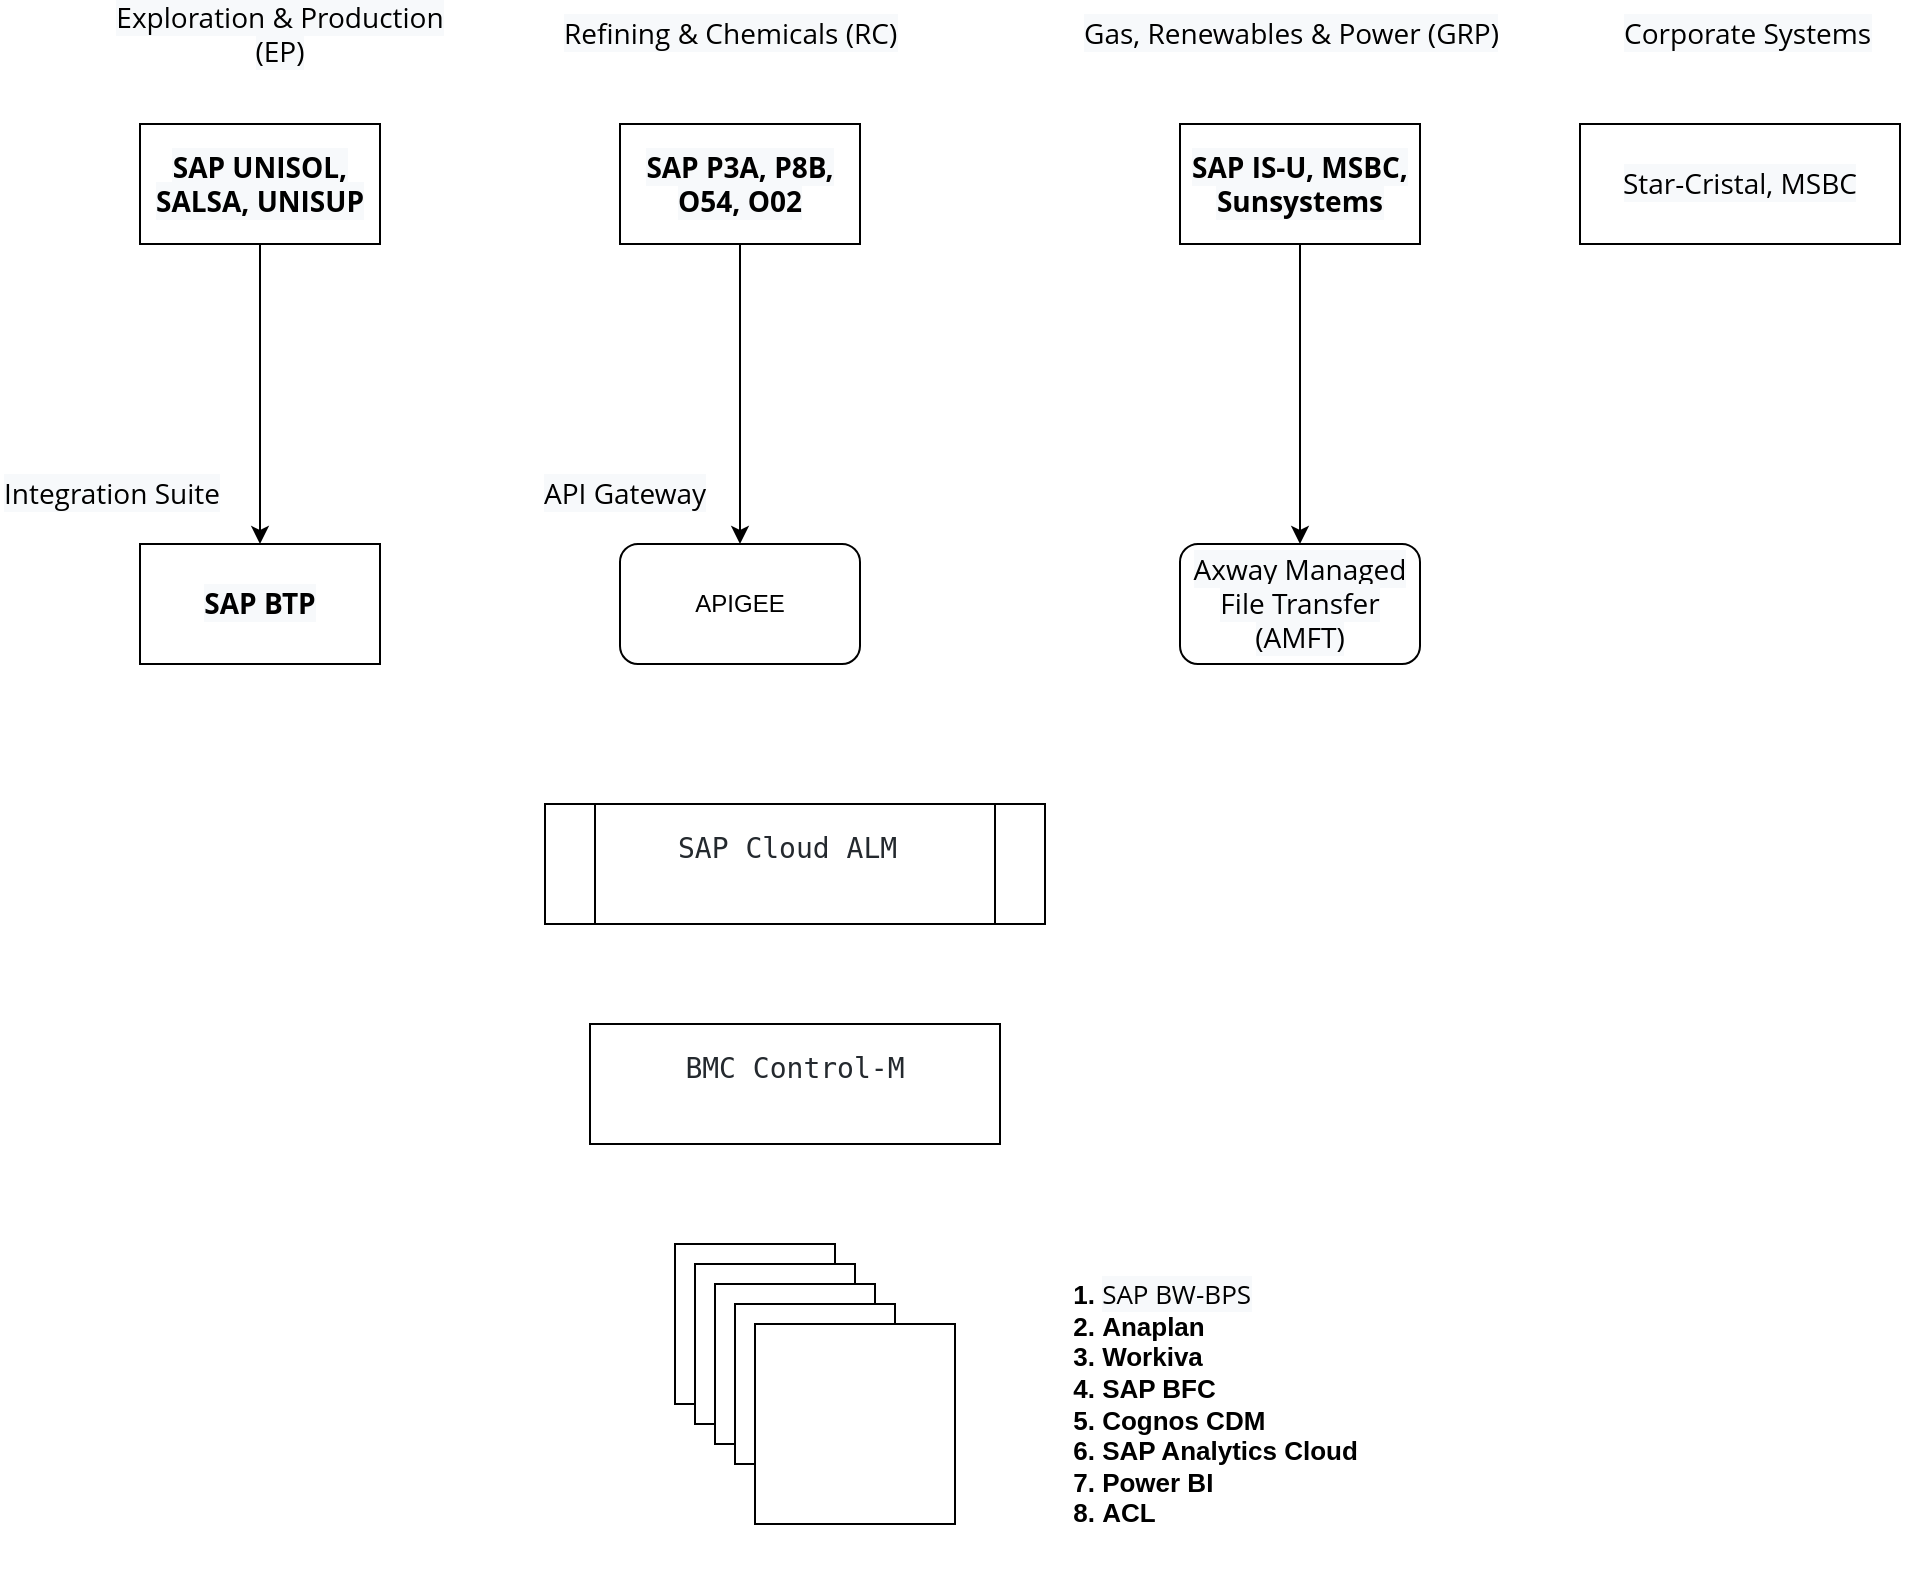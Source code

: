<mxfile version="24.7.13">
  <diagram name="Page-1" id="PuhWOrIOxxOIXB0-ARhf">
    <mxGraphModel dx="1042" dy="626" grid="1" gridSize="10" guides="1" tooltips="1" connect="1" arrows="1" fold="1" page="1" pageScale="1" pageWidth="1100" pageHeight="850" math="0" shadow="0">
      <root>
        <mxCell id="0" />
        <mxCell id="1" parent="0" />
        <mxCell id="C3J2a5CztdIZ_jnSeyu1-14" style="edgeStyle=orthogonalEdgeStyle;rounded=0;orthogonalLoop=1;jettySize=auto;html=1;" edge="1" parent="1" source="C3J2a5CztdIZ_jnSeyu1-1" target="C3J2a5CztdIZ_jnSeyu1-7">
          <mxGeometry relative="1" as="geometry" />
        </mxCell>
        <mxCell id="C3J2a5CztdIZ_jnSeyu1-1" value="&lt;span style=&quot;box-sizing: border-box; font-weight: bolder; font-family: &amp;quot;Open Sans&amp;quot;, sans-serif; font-size: 14px; text-align: justify; background-color: rgb(247, 249, 251);&quot;&gt;SAP UNISOL, SALSA, UNISUP&lt;/span&gt;" style="rounded=0;whiteSpace=wrap;html=1;" vertex="1" parent="1">
          <mxGeometry x="120" y="110" width="120" height="60" as="geometry" />
        </mxCell>
        <mxCell id="C3J2a5CztdIZ_jnSeyu1-2" value="&lt;span style=&quot;font-family: &amp;quot;Open Sans&amp;quot;, sans-serif; font-size: 14px; text-align: justify; background-color: rgb(247, 249, 251);&quot;&gt;Exploration &amp;amp; Production (EP)&lt;/span&gt;" style="text;html=1;align=center;verticalAlign=middle;whiteSpace=wrap;rounded=0;" vertex="1" parent="1">
          <mxGeometry x="100" y="50" width="180" height="30" as="geometry" />
        </mxCell>
        <mxCell id="C3J2a5CztdIZ_jnSeyu1-15" style="edgeStyle=orthogonalEdgeStyle;rounded=0;orthogonalLoop=1;jettySize=auto;html=1;" edge="1" parent="1" source="C3J2a5CztdIZ_jnSeyu1-3" target="C3J2a5CztdIZ_jnSeyu1-11">
          <mxGeometry relative="1" as="geometry" />
        </mxCell>
        <mxCell id="C3J2a5CztdIZ_jnSeyu1-3" value="&lt;span style=&quot;box-sizing: border-box; font-weight: bolder; font-family: &amp;quot;Open Sans&amp;quot;, sans-serif; font-size: 14px; text-align: justify; background-color: rgb(247, 249, 251);&quot;&gt;SAP P3A, P8B, O54, O02&lt;/span&gt;" style="rounded=0;whiteSpace=wrap;html=1;" vertex="1" parent="1">
          <mxGeometry x="360" y="110" width="120" height="60" as="geometry" />
        </mxCell>
        <mxCell id="C3J2a5CztdIZ_jnSeyu1-4" value="&lt;span style=&quot;color: rgb(0, 0, 0); font-family: &amp;quot;Open Sans&amp;quot;, sans-serif; font-size: 14px; font-style: normal; font-variant-ligatures: normal; font-variant-caps: normal; font-weight: 400; letter-spacing: normal; orphans: 2; text-align: justify; text-indent: 0px; text-transform: none; widows: 2; word-spacing: 0px; -webkit-text-stroke-width: 0px; white-space: normal; background-color: rgb(247, 249, 251); text-decoration-thickness: initial; text-decoration-style: initial; text-decoration-color: initial; display: inline !important; float: none;&quot;&gt;Refining &amp;amp; Chemicals (RC)&lt;/span&gt;" style="text;whiteSpace=wrap;html=1;" vertex="1" parent="1">
          <mxGeometry x="330" y="50" width="200" height="40" as="geometry" />
        </mxCell>
        <mxCell id="C3J2a5CztdIZ_jnSeyu1-16" style="edgeStyle=orthogonalEdgeStyle;rounded=0;orthogonalLoop=1;jettySize=auto;html=1;" edge="1" parent="1" source="C3J2a5CztdIZ_jnSeyu1-5" target="C3J2a5CztdIZ_jnSeyu1-13">
          <mxGeometry relative="1" as="geometry" />
        </mxCell>
        <mxCell id="C3J2a5CztdIZ_jnSeyu1-5" value="&lt;span style=&quot;box-sizing: border-box; font-weight: bolder; font-family: &amp;quot;Open Sans&amp;quot;, sans-serif; font-size: 14px; text-align: justify; background-color: rgb(247, 249, 251);&quot;&gt;SAP IS-U, MSBC, Sunsystems&lt;/span&gt;" style="rounded=0;whiteSpace=wrap;html=1;" vertex="1" parent="1">
          <mxGeometry x="640" y="110" width="120" height="60" as="geometry" />
        </mxCell>
        <mxCell id="C3J2a5CztdIZ_jnSeyu1-6" value="&lt;span style=&quot;color: rgb(0, 0, 0); font-family: &amp;quot;Open Sans&amp;quot;, sans-serif; font-size: 14px; font-style: normal; font-variant-ligatures: normal; font-variant-caps: normal; font-weight: 400; letter-spacing: normal; orphans: 2; text-align: justify; text-indent: 0px; text-transform: none; widows: 2; word-spacing: 0px; -webkit-text-stroke-width: 0px; white-space: normal; background-color: rgb(247, 249, 251); text-decoration-thickness: initial; text-decoration-style: initial; text-decoration-color: initial; display: inline !important; float: none;&quot;&gt;Gas, Renewables &amp;amp; Power (GRP)&lt;/span&gt;" style="text;whiteSpace=wrap;html=1;" vertex="1" parent="1">
          <mxGeometry x="590" y="50" width="240" height="40" as="geometry" />
        </mxCell>
        <mxCell id="C3J2a5CztdIZ_jnSeyu1-7" value="&lt;span style=&quot;box-sizing: border-box; font-weight: bolder; font-family: &amp;quot;Open Sans&amp;quot;, sans-serif; font-size: 14px; text-align: justify; background-color: rgb(247, 249, 251);&quot;&gt;SAP BTP&lt;/span&gt;" style="rounded=0;whiteSpace=wrap;html=1;" vertex="1" parent="1">
          <mxGeometry x="120" y="320" width="120" height="60" as="geometry" />
        </mxCell>
        <mxCell id="C3J2a5CztdIZ_jnSeyu1-9" value="&lt;span style=&quot;box-sizing: border-box; color: rgb(0, 0, 0); font-family: &amp;quot;Open Sans&amp;quot;, sans-serif; font-size: 14px; font-style: normal; font-variant-ligatures: normal; font-variant-caps: normal; letter-spacing: normal; orphans: 2; text-align: justify; text-indent: 0px; text-transform: none; widows: 2; word-spacing: 0px; -webkit-text-stroke-width: 0px; white-space: normal; background-color: rgb(247, 249, 251); text-decoration-thickness: initial; text-decoration-style: initial; text-decoration-color: initial;&quot;&gt;Integration Suite&lt;/span&gt;" style="text;whiteSpace=wrap;html=1;fontStyle=0" vertex="1" parent="1">
          <mxGeometry x="50" y="280" width="140" height="40" as="geometry" />
        </mxCell>
        <mxCell id="C3J2a5CztdIZ_jnSeyu1-11" value="APIGEE" style="rounded=1;whiteSpace=wrap;html=1;" vertex="1" parent="1">
          <mxGeometry x="360" y="320" width="120" height="60" as="geometry" />
        </mxCell>
        <mxCell id="C3J2a5CztdIZ_jnSeyu1-12" value="&lt;span style=&quot;box-sizing: border-box; color: rgb(0, 0, 0); font-family: &amp;quot;Open Sans&amp;quot;, sans-serif; font-size: 14px; font-style: normal; font-variant-ligatures: normal; font-variant-caps: normal; letter-spacing: normal; orphans: 2; text-align: justify; text-indent: 0px; text-transform: none; widows: 2; word-spacing: 0px; -webkit-text-stroke-width: 0px; white-space: normal; background-color: rgb(247, 249, 251); text-decoration-thickness: initial; text-decoration-style: initial; text-decoration-color: initial;&quot;&gt;API Gateway&lt;/span&gt;" style="text;whiteSpace=wrap;html=1;fontStyle=0" vertex="1" parent="1">
          <mxGeometry x="320" y="280" width="140" height="40" as="geometry" />
        </mxCell>
        <mxCell id="C3J2a5CztdIZ_jnSeyu1-13" value="&lt;span style=&quot;box-sizing: border-box; font-family: &amp;quot;Open Sans&amp;quot;, sans-serif; font-size: 14px; text-align: justify; background-color: rgb(247, 249, 251);&quot;&gt;Axway Managed File Transfer (AMFT)&lt;/span&gt;" style="rounded=1;whiteSpace=wrap;html=1;" vertex="1" parent="1">
          <mxGeometry x="640" y="320" width="120" height="60" as="geometry" />
        </mxCell>
        <mxCell id="C3J2a5CztdIZ_jnSeyu1-17" value="&lt;pre style=&quot;box-sizing: border-box; font-family: monospace, monospace; font-size: 14px; background: var(--color-nav-text); padding: 0px 0px 1rem 1rem; margin-right: 1rem; overflow-x: auto; width: auto; max-width: 100%; border-top-left-radius: var(--default-border-radius); border-top-right-radius: var(--default-border-radius); text-align: start;&quot; dir=&quot;auto&quot;&gt;&lt;code style=&quot;box-sizing: border-box; font-family: monospace, monospace; font-size: 1em; color: rgb(36, 41, 46); background: rgb(255, 255, 255); max-width: 100%; text-wrap: wrap;&quot; data-highlighted=&quot;yes&quot; class=&quot;language-plaintext hljs&quot;&gt;SAP Cloud ALM &lt;/code&gt;&lt;/pre&gt;" style="shape=process;whiteSpace=wrap;html=1;backgroundOutline=1;" vertex="1" parent="1">
          <mxGeometry x="322.5" y="450" width="250" height="60" as="geometry" />
        </mxCell>
        <mxCell id="C3J2a5CztdIZ_jnSeyu1-18" value="&lt;pre style=&quot;box-sizing: border-box; font-family: monospace, monospace; font-size: 14px; background: var(--color-nav-text); padding: 0px 0px 1rem 1rem; margin-right: 1rem; overflow-x: auto; width: auto; max-width: 100%; border-top-left-radius: var(--default-border-radius); border-top-right-radius: var(--default-border-radius); text-align: start;&quot; dir=&quot;auto&quot;&gt;&lt;code style=&quot;box-sizing: border-box; font-family: monospace, monospace; font-size: 1em; color: rgb(36, 41, 46); background: rgb(255, 255, 255); max-width: 100%; text-wrap: wrap;&quot; data-highlighted=&quot;yes&quot; class=&quot;language-plaintext hljs&quot;&gt;BMC Control-M&lt;/code&gt;&lt;/pre&gt;" style="rounded=0;whiteSpace=wrap;html=1;" vertex="1" parent="1">
          <mxGeometry x="345" y="560" width="205" height="60" as="geometry" />
        </mxCell>
        <mxCell id="C3J2a5CztdIZ_jnSeyu1-19" value="" style="whiteSpace=wrap;html=1;aspect=fixed;" vertex="1" parent="1">
          <mxGeometry x="387.5" y="670" width="80" height="80" as="geometry" />
        </mxCell>
        <mxCell id="C3J2a5CztdIZ_jnSeyu1-20" value="" style="whiteSpace=wrap;html=1;aspect=fixed;" vertex="1" parent="1">
          <mxGeometry x="397.5" y="680" width="80" height="80" as="geometry" />
        </mxCell>
        <mxCell id="C3J2a5CztdIZ_jnSeyu1-21" value="" style="whiteSpace=wrap;html=1;aspect=fixed;" vertex="1" parent="1">
          <mxGeometry x="407.5" y="690" width="80" height="80" as="geometry" />
        </mxCell>
        <mxCell id="C3J2a5CztdIZ_jnSeyu1-22" value="" style="whiteSpace=wrap;html=1;aspect=fixed;" vertex="1" parent="1">
          <mxGeometry x="417.5" y="700" width="80" height="80" as="geometry" />
        </mxCell>
        <mxCell id="C3J2a5CztdIZ_jnSeyu1-23" value="" style="whiteSpace=wrap;html=1;aspect=fixed;" vertex="1" parent="1">
          <mxGeometry x="427.5" y="710" width="100" height="100" as="geometry" />
        </mxCell>
        <mxCell id="C3J2a5CztdIZ_jnSeyu1-24" value="&lt;div style=&quot;text-align: left; font-size: 13px;&quot;&gt;&lt;ol&gt;&lt;li&gt;&lt;span style=&quot;background-color: rgb(247, 249, 251); font-family: &amp;quot;Open Sans&amp;quot;, sans-serif; font-weight: normal;&quot;&gt;&lt;font style=&quot;font-size: 13px;&quot;&gt;SAP BW-BPS&lt;/font&gt;&lt;/span&gt;&lt;/li&gt;&lt;li&gt;&lt;span style=&quot;&quot;&gt;Anaplan&lt;/span&gt;&lt;/li&gt;&lt;li&gt;&lt;span style=&quot;&quot;&gt;Workiva&lt;/span&gt;&lt;/li&gt;&lt;li&gt;&lt;span style=&quot;&quot;&gt;SAP BFC&lt;/span&gt;&lt;/li&gt;&lt;li&gt;&lt;span style=&quot;&quot;&gt;Cognos CDM&lt;/span&gt;&lt;/li&gt;&lt;li&gt;&lt;span style=&quot;&quot;&gt;SAP Analytics Cloud&lt;/span&gt;&lt;/li&gt;&lt;li&gt;&lt;span style=&quot;&quot;&gt;Power BI&lt;/span&gt;&lt;/li&gt;&lt;li&gt;ACL&lt;/li&gt;&lt;/ol&gt;&lt;/div&gt;" style="text;html=1;align=center;verticalAlign=middle;whiteSpace=wrap;rounded=0;fontStyle=1" vertex="1" parent="1">
          <mxGeometry x="550" y="660" width="190" height="180" as="geometry" />
        </mxCell>
        <mxCell id="C3J2a5CztdIZ_jnSeyu1-26" value="&lt;div style=&quot;text-align: left;&quot;&gt;&lt;span style=&quot;background-color: rgb(247, 249, 251); font-family: &amp;quot;Open Sans&amp;quot;, sans-serif; font-size: 14px; box-sizing: border-box;&quot;&gt;Star-Cristal&lt;/span&gt;&lt;span style=&quot;background-color: rgb(247, 249, 251); font-family: &amp;quot;Open Sans&amp;quot;, sans-serif; font-size: 14px;&quot;&gt;,&lt;/span&gt;&lt;span style=&quot;background-color: rgb(247, 249, 251); font-family: &amp;quot;Open Sans&amp;quot;, sans-serif; font-size: 14px;&quot;&gt;&amp;nbsp;&lt;/span&gt;&lt;span style=&quot;background-color: rgb(247, 249, 251); font-family: &amp;quot;Open Sans&amp;quot;, sans-serif; font-size: 14px; box-sizing: border-box;&quot;&gt;MSBC&lt;/span&gt;&lt;/div&gt;" style="rounded=0;whiteSpace=wrap;html=1;" vertex="1" parent="1">
          <mxGeometry x="840" y="110" width="160" height="60" as="geometry" />
        </mxCell>
        <mxCell id="C3J2a5CztdIZ_jnSeyu1-27" value="&lt;span style=&quot;box-sizing: border-box; color: rgb(0, 0, 0); font-family: &amp;quot;Open Sans&amp;quot;, sans-serif; font-size: 14px; font-style: normal; font-variant-ligatures: normal; font-variant-caps: normal; letter-spacing: normal; orphans: 2; text-align: justify; text-indent: 0px; text-transform: none; widows: 2; word-spacing: 0px; -webkit-text-stroke-width: 0px; white-space: normal; background-color: rgb(247, 249, 251); text-decoration-thickness: initial; text-decoration-style: initial; text-decoration-color: initial;&quot;&gt;Corporate Systems&lt;/span&gt;" style="text;whiteSpace=wrap;html=1;fontStyle=0" vertex="1" parent="1">
          <mxGeometry x="860" y="50" width="150" height="40" as="geometry" />
        </mxCell>
      </root>
    </mxGraphModel>
  </diagram>
</mxfile>
